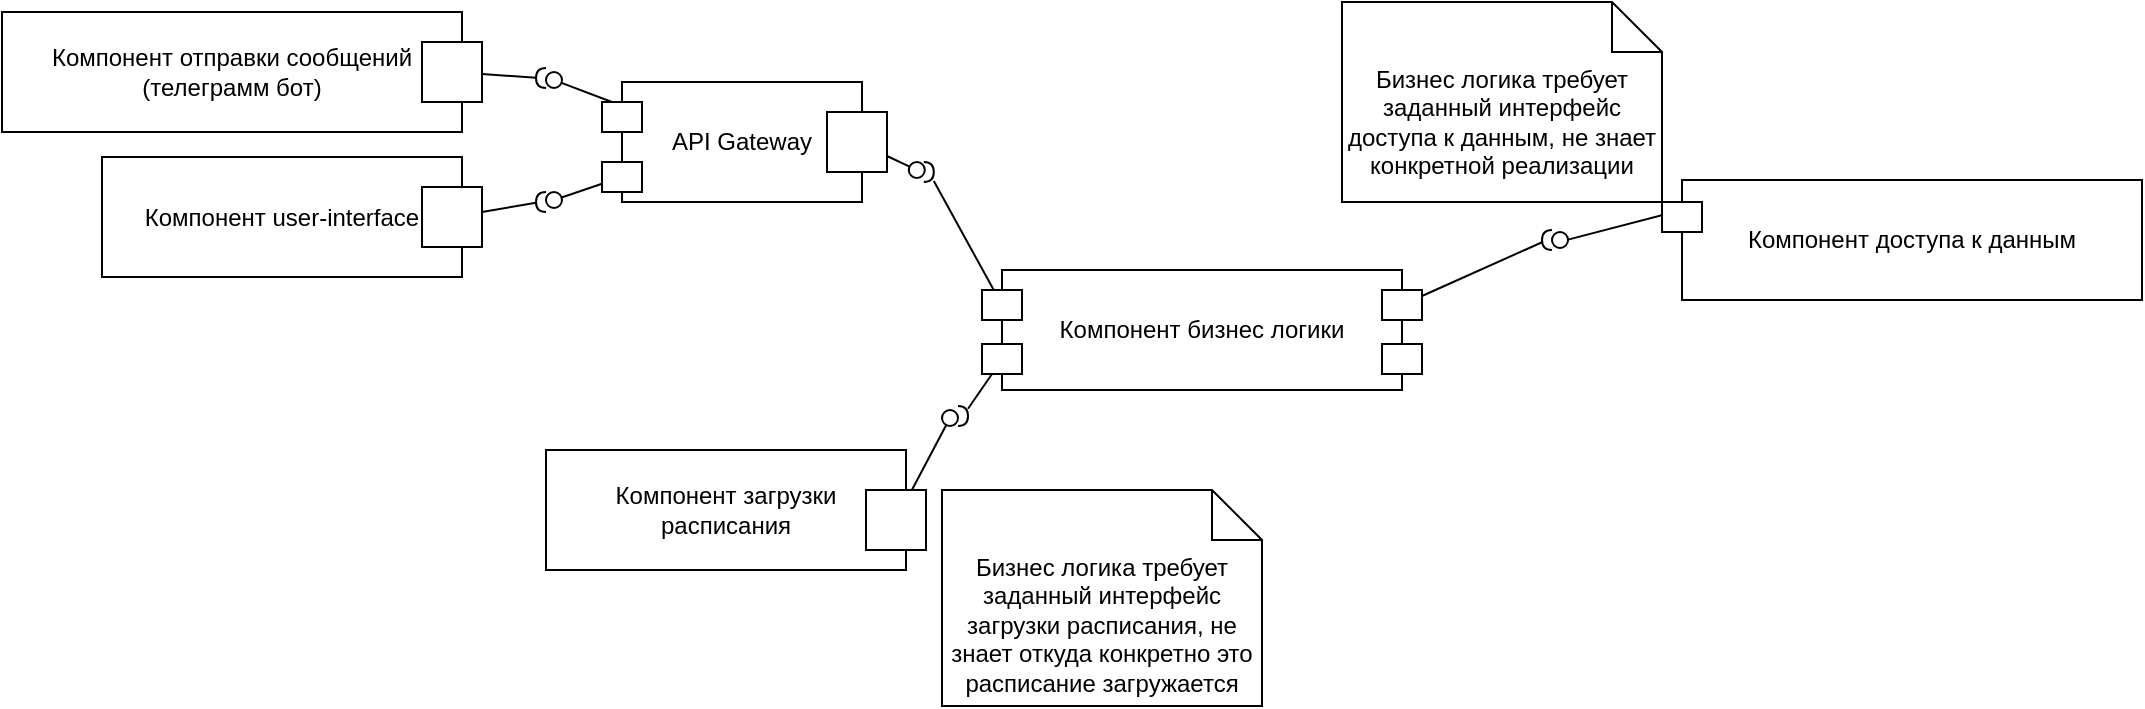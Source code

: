 <mxfile version="26.1.1">
  <diagram id="C5RBs43oDa-KdzZeNtuy" name="Page-1">
    <mxGraphModel dx="1949" dy="773" grid="1" gridSize="10" guides="1" tooltips="1" connect="1" arrows="1" fold="1" page="1" pageScale="1" pageWidth="827" pageHeight="1169" math="0" shadow="0">
      <root>
        <mxCell id="WIyWlLk6GJQsqaUBKTNV-0" />
        <mxCell id="WIyWlLk6GJQsqaUBKTNV-1" parent="WIyWlLk6GJQsqaUBKTNV-0" />
        <mxCell id="mfAyuJLMvUoI4f2xb2hn-13" value="Компонент бизнес логики" style="html=1;align=center;verticalAlign=middle;dashed=0;whiteSpace=wrap;" parent="WIyWlLk6GJQsqaUBKTNV-1" vertex="1">
          <mxGeometry x="310" y="430" width="200" height="60" as="geometry" />
        </mxCell>
        <mxCell id="mfAyuJLMvUoI4f2xb2hn-20" value="" style="html=1;rounded=0;" parent="WIyWlLk6GJQsqaUBKTNV-1" vertex="1">
          <mxGeometry x="500" y="440" width="20" height="15" as="geometry" />
        </mxCell>
        <mxCell id="mfAyuJLMvUoI4f2xb2hn-21" value="" style="endArrow=none;html=1;rounded=0;align=center;verticalAlign=top;endFill=0;labelBackgroundColor=none;endSize=2;" parent="WIyWlLk6GJQsqaUBKTNV-1" source="mfAyuJLMvUoI4f2xb2hn-20" target="mfAyuJLMvUoI4f2xb2hn-22" edge="1">
          <mxGeometry relative="1" as="geometry" />
        </mxCell>
        <mxCell id="mfAyuJLMvUoI4f2xb2hn-22" value="" style="shape=requiredInterface;html=1;fontSize=11;align=center;fillColor=none;points=[];aspect=fixed;resizable=0;verticalAlign=bottom;labelPosition=center;verticalLabelPosition=top;flipH=1;" parent="WIyWlLk6GJQsqaUBKTNV-1" vertex="1">
          <mxGeometry x="580" y="410" width="5" height="10" as="geometry" />
        </mxCell>
        <mxCell id="mfAyuJLMvUoI4f2xb2hn-23" value="Компонент user-interface" style="html=1;align=center;verticalAlign=middle;dashed=0;whiteSpace=wrap;" parent="WIyWlLk6GJQsqaUBKTNV-1" vertex="1">
          <mxGeometry x="-140" y="373.5" width="180" height="60" as="geometry" />
        </mxCell>
        <mxCell id="mfAyuJLMvUoI4f2xb2hn-24" value="" style="html=1;rounded=0;" parent="WIyWlLk6GJQsqaUBKTNV-1" vertex="1">
          <mxGeometry x="20" y="388.5" width="30" height="30" as="geometry" />
        </mxCell>
        <mxCell id="mfAyuJLMvUoI4f2xb2hn-25" value="" style="endArrow=none;html=1;rounded=0;align=center;verticalAlign=top;endFill=0;labelBackgroundColor=none;endSize=2;" parent="WIyWlLk6GJQsqaUBKTNV-1" source="mfAyuJLMvUoI4f2xb2hn-24" target="mfAyuJLMvUoI4f2xb2hn-26" edge="1">
          <mxGeometry relative="1" as="geometry" />
        </mxCell>
        <mxCell id="mfAyuJLMvUoI4f2xb2hn-26" value="" style="shape=requiredInterface;html=1;fontSize=11;align=center;fillColor=none;points=[];aspect=fixed;resizable=0;verticalAlign=bottom;labelPosition=center;verticalLabelPosition=top;flipH=1;" parent="WIyWlLk6GJQsqaUBKTNV-1" vertex="1">
          <mxGeometry x="77" y="391" width="5" height="10" as="geometry" />
        </mxCell>
        <mxCell id="mfAyuJLMvUoI4f2xb2hn-34" value="" style="html=1;rounded=0;flipH=1;" parent="WIyWlLk6GJQsqaUBKTNV-1" vertex="1">
          <mxGeometry x="300" y="440" width="20" height="15" as="geometry" />
        </mxCell>
        <mxCell id="mfAyuJLMvUoI4f2xb2hn-35" value="" style="endArrow=none;html=1;rounded=0;align=center;verticalAlign=top;endFill=0;labelBackgroundColor=none;endSize=2;" parent="WIyWlLk6GJQsqaUBKTNV-1" source="N4oPQePCGScCSBwTIdiZ-4" target="mfAyuJLMvUoI4f2xb2hn-36" edge="1">
          <mxGeometry relative="1" as="geometry">
            <mxPoint x="120" y="379" as="sourcePoint" />
          </mxGeometry>
        </mxCell>
        <mxCell id="mfAyuJLMvUoI4f2xb2hn-36" value="" style="ellipse;html=1;fontSize=11;align=center;fillColor=none;points=[];aspect=fixed;resizable=0;verticalAlign=bottom;labelPosition=center;verticalLabelPosition=top;flipH=1;" parent="WIyWlLk6GJQsqaUBKTNV-1" vertex="1">
          <mxGeometry x="82" y="391" width="8" height="8" as="geometry" />
        </mxCell>
        <mxCell id="mfAyuJLMvUoI4f2xb2hn-38" value="Компонент доступа к данным" style="html=1;align=center;verticalAlign=middle;dashed=0;whiteSpace=wrap;" parent="WIyWlLk6GJQsqaUBKTNV-1" vertex="1">
          <mxGeometry x="650.01" y="385" width="229.99" height="60" as="geometry" />
        </mxCell>
        <mxCell id="mfAyuJLMvUoI4f2xb2hn-40" value="" style="endArrow=none;html=1;rounded=0;align=center;verticalAlign=top;endFill=0;labelBackgroundColor=none;endSize=2;" parent="WIyWlLk6GJQsqaUBKTNV-1" edge="1">
          <mxGeometry relative="1" as="geometry">
            <mxPoint x="593.005" y="414.798" as="targetPoint" />
            <mxPoint x="650" y="400" as="sourcePoint" />
          </mxGeometry>
        </mxCell>
        <mxCell id="mfAyuJLMvUoI4f2xb2hn-41" value="" style="ellipse;html=1;fontSize=11;align=center;fillColor=none;points=[];aspect=fixed;resizable=0;verticalAlign=bottom;labelPosition=center;verticalLabelPosition=top;flipH=1;" parent="WIyWlLk6GJQsqaUBKTNV-1" vertex="1">
          <mxGeometry x="585" y="411" width="8" height="8" as="geometry" />
        </mxCell>
        <mxCell id="mfAyuJLMvUoI4f2xb2hn-42" value="Бизнес логика требует заданный интерфейс доступа к данным, не знает конкретной реализации" style="shape=note2;boundedLbl=1;whiteSpace=wrap;html=1;size=25;verticalAlign=top;align=center;" parent="WIyWlLk6GJQsqaUBKTNV-1" vertex="1">
          <mxGeometry x="480" y="296" width="160" height="100" as="geometry" />
        </mxCell>
        <mxCell id="mfAyuJLMvUoI4f2xb2hn-56" value="" style="html=1;rounded=0;" parent="WIyWlLk6GJQsqaUBKTNV-1" vertex="1">
          <mxGeometry x="500" y="467" width="20" height="15" as="geometry" />
        </mxCell>
        <mxCell id="mfAyuJLMvUoI4f2xb2hn-59" value="Бизнес логика требует заданный интерфейс загрузки расписания, не знает откуда конкретно это расписание загружается" style="shape=note2;boundedLbl=1;whiteSpace=wrap;html=1;size=25;verticalAlign=top;align=center;" parent="WIyWlLk6GJQsqaUBKTNV-1" vertex="1">
          <mxGeometry x="280" y="540" width="160" height="108" as="geometry" />
        </mxCell>
        <mxCell id="mfAyuJLMvUoI4f2xb2hn-60" value="Компонент загрузки расписания" style="html=1;align=center;verticalAlign=middle;dashed=0;whiteSpace=wrap;" parent="WIyWlLk6GJQsqaUBKTNV-1" vertex="1">
          <mxGeometry x="82" y="520" width="180" height="60" as="geometry" />
        </mxCell>
        <mxCell id="mfAyuJLMvUoI4f2xb2hn-61" value="" style="html=1;rounded=0;flipH=0;flipV=1;" parent="WIyWlLk6GJQsqaUBKTNV-1" vertex="1">
          <mxGeometry x="300" y="467" width="20" height="15" as="geometry" />
        </mxCell>
        <mxCell id="mfAyuJLMvUoI4f2xb2hn-62" value="" style="endArrow=none;html=1;rounded=0;align=center;verticalAlign=top;endFill=0;labelBackgroundColor=none;endSize=2;exitX=0.25;exitY=1;exitDx=0;exitDy=0;" parent="WIyWlLk6GJQsqaUBKTNV-1" source="mfAyuJLMvUoI4f2xb2hn-61" target="mfAyuJLMvUoI4f2xb2hn-63" edge="1">
          <mxGeometry relative="1" as="geometry">
            <mxPoint x="382" y="530.441" as="sourcePoint" />
          </mxGeometry>
        </mxCell>
        <mxCell id="mfAyuJLMvUoI4f2xb2hn-63" value="" style="shape=requiredInterface;html=1;fontSize=11;align=center;fillColor=none;points=[];aspect=fixed;resizable=0;verticalAlign=bottom;labelPosition=center;verticalLabelPosition=top;flipH=0;flipV=1;" parent="WIyWlLk6GJQsqaUBKTNV-1" vertex="1">
          <mxGeometry x="288" y="498" width="5" height="10" as="geometry" />
        </mxCell>
        <mxCell id="mfAyuJLMvUoI4f2xb2hn-64" value="" style="html=1;rounded=0;flipH=1;" parent="WIyWlLk6GJQsqaUBKTNV-1" vertex="1">
          <mxGeometry x="242" y="540" width="30" height="30" as="geometry" />
        </mxCell>
        <mxCell id="mfAyuJLMvUoI4f2xb2hn-65" value="" style="endArrow=none;html=1;rounded=0;align=center;verticalAlign=top;endFill=0;labelBackgroundColor=none;endSize=2;" parent="WIyWlLk6GJQsqaUBKTNV-1" source="mfAyuJLMvUoI4f2xb2hn-64" target="mfAyuJLMvUoI4f2xb2hn-66" edge="1">
          <mxGeometry relative="1" as="geometry" />
        </mxCell>
        <mxCell id="mfAyuJLMvUoI4f2xb2hn-66" value="" style="ellipse;html=1;fontSize=11;align=center;fillColor=none;points=[];aspect=fixed;resizable=0;verticalAlign=bottom;labelPosition=center;verticalLabelPosition=top;flipH=1;" parent="WIyWlLk6GJQsqaUBKTNV-1" vertex="1">
          <mxGeometry x="280" y="500" width="8" height="8" as="geometry" />
        </mxCell>
        <mxCell id="PJkOiyBwchoLqAn2fEJS-0" value="" style="html=1;rounded=0;" parent="WIyWlLk6GJQsqaUBKTNV-1" vertex="1">
          <mxGeometry x="640" y="396" width="20" height="15" as="geometry" />
        </mxCell>
        <mxCell id="N4oPQePCGScCSBwTIdiZ-2" value="API Gateway" style="html=1;align=center;verticalAlign=middle;dashed=0;whiteSpace=wrap;" vertex="1" parent="WIyWlLk6GJQsqaUBKTNV-1">
          <mxGeometry x="120" y="336" width="120" height="60" as="geometry" />
        </mxCell>
        <mxCell id="N4oPQePCGScCSBwTIdiZ-3" value="" style="html=1;rounded=0;flipH=1;" vertex="1" parent="WIyWlLk6GJQsqaUBKTNV-1">
          <mxGeometry x="110" y="346" width="20" height="15" as="geometry" />
        </mxCell>
        <mxCell id="N4oPQePCGScCSBwTIdiZ-4" value="" style="html=1;rounded=0;flipH=1;" vertex="1" parent="WIyWlLk6GJQsqaUBKTNV-1">
          <mxGeometry x="110" y="376" width="20" height="15" as="geometry" />
        </mxCell>
        <mxCell id="N4oPQePCGScCSBwTIdiZ-5" value="" style="html=1;rounded=0;flipH=1;" vertex="1" parent="WIyWlLk6GJQsqaUBKTNV-1">
          <mxGeometry x="222.5" y="351" width="30" height="30" as="geometry" />
        </mxCell>
        <mxCell id="N4oPQePCGScCSBwTIdiZ-10" value="" style="endArrow=none;html=1;rounded=0;align=center;verticalAlign=top;endFill=0;labelBackgroundColor=none;endSize=2;" edge="1" parent="WIyWlLk6GJQsqaUBKTNV-1" target="N4oPQePCGScCSBwTIdiZ-11" source="mfAyuJLMvUoI4f2xb2hn-34">
          <mxGeometry relative="1" as="geometry">
            <mxPoint x="327.608" y="430" as="sourcePoint" />
          </mxGeometry>
        </mxCell>
        <mxCell id="N4oPQePCGScCSBwTIdiZ-11" value="" style="shape=requiredInterface;html=1;fontSize=11;align=center;fillColor=none;points=[];aspect=fixed;resizable=0;verticalAlign=bottom;labelPosition=center;verticalLabelPosition=top;flipH=0;flipV=1;" vertex="1" parent="WIyWlLk6GJQsqaUBKTNV-1">
          <mxGeometry x="270.9" y="376" width="5" height="10" as="geometry" />
        </mxCell>
        <mxCell id="N4oPQePCGScCSBwTIdiZ-12" value="" style="endArrow=none;html=1;rounded=0;align=center;verticalAlign=top;endFill=0;labelBackgroundColor=none;endSize=2;" edge="1" parent="WIyWlLk6GJQsqaUBKTNV-1" source="N4oPQePCGScCSBwTIdiZ-13">
          <mxGeometry relative="1" as="geometry">
            <mxPoint x="263.475" y="341" as="sourcePoint" />
            <mxPoint x="263.398" y="378.261" as="targetPoint" />
          </mxGeometry>
        </mxCell>
        <mxCell id="N4oPQePCGScCSBwTIdiZ-14" value="Компонент отправки сообщений (телеграмм бот)" style="html=1;align=center;verticalAlign=middle;dashed=0;whiteSpace=wrap;" vertex="1" parent="WIyWlLk6GJQsqaUBKTNV-1">
          <mxGeometry x="-190" y="301" width="230" height="60" as="geometry" />
        </mxCell>
        <mxCell id="N4oPQePCGScCSBwTIdiZ-15" value="" style="endArrow=none;html=1;rounded=0;align=center;verticalAlign=top;endFill=0;labelBackgroundColor=none;endSize=2;" edge="1" parent="WIyWlLk6GJQsqaUBKTNV-1" source="N4oPQePCGScCSBwTIdiZ-5" target="N4oPQePCGScCSBwTIdiZ-13">
          <mxGeometry relative="1" as="geometry">
            <mxPoint x="252.4" y="373.5" as="sourcePoint" />
            <mxPoint x="263.398" y="378.261" as="targetPoint" />
          </mxGeometry>
        </mxCell>
        <mxCell id="N4oPQePCGScCSBwTIdiZ-13" value="" style="ellipse;html=1;fontSize=11;align=center;fillColor=none;points=[];aspect=fixed;resizable=0;verticalAlign=bottom;labelPosition=center;verticalLabelPosition=top;flipH=1;" vertex="1" parent="WIyWlLk6GJQsqaUBKTNV-1">
          <mxGeometry x="263.4" y="376" width="8" height="8" as="geometry" />
        </mxCell>
        <mxCell id="N4oPQePCGScCSBwTIdiZ-16" value="" style="html=1;rounded=0;" vertex="1" parent="WIyWlLk6GJQsqaUBKTNV-1">
          <mxGeometry x="20" y="316" width="30" height="30" as="geometry" />
        </mxCell>
        <mxCell id="N4oPQePCGScCSBwTIdiZ-17" value="" style="endArrow=none;html=1;rounded=0;align=center;verticalAlign=top;endFill=0;labelBackgroundColor=none;endSize=2;" edge="1" parent="WIyWlLk6GJQsqaUBKTNV-1" target="N4oPQePCGScCSBwTIdiZ-18" source="N4oPQePCGScCSBwTIdiZ-16">
          <mxGeometry relative="1" as="geometry">
            <mxPoint x="58" y="250" as="sourcePoint" />
          </mxGeometry>
        </mxCell>
        <mxCell id="N4oPQePCGScCSBwTIdiZ-18" value="" style="shape=requiredInterface;html=1;fontSize=11;align=center;fillColor=none;points=[];aspect=fixed;resizable=0;verticalAlign=bottom;labelPosition=center;verticalLabelPosition=top;flipH=1;" vertex="1" parent="WIyWlLk6GJQsqaUBKTNV-1">
          <mxGeometry x="77" y="329" width="5" height="10" as="geometry" />
        </mxCell>
        <mxCell id="N4oPQePCGScCSBwTIdiZ-19" value="" style="endArrow=none;html=1;rounded=0;align=center;verticalAlign=top;endFill=0;labelBackgroundColor=none;endSize=2;exitX=0.25;exitY=0;exitDx=0;exitDy=0;" edge="1" parent="WIyWlLk6GJQsqaUBKTNV-1" target="N4oPQePCGScCSBwTIdiZ-20" source="N4oPQePCGScCSBwTIdiZ-3">
          <mxGeometry relative="1" as="geometry">
            <mxPoint x="123" y="231" as="sourcePoint" />
          </mxGeometry>
        </mxCell>
        <mxCell id="N4oPQePCGScCSBwTIdiZ-20" value="" style="ellipse;html=1;fontSize=11;align=center;fillColor=none;points=[];aspect=fixed;resizable=0;verticalAlign=bottom;labelPosition=center;verticalLabelPosition=top;flipH=1;" vertex="1" parent="WIyWlLk6GJQsqaUBKTNV-1">
          <mxGeometry x="82" y="331" width="8" height="8" as="geometry" />
        </mxCell>
      </root>
    </mxGraphModel>
  </diagram>
</mxfile>
